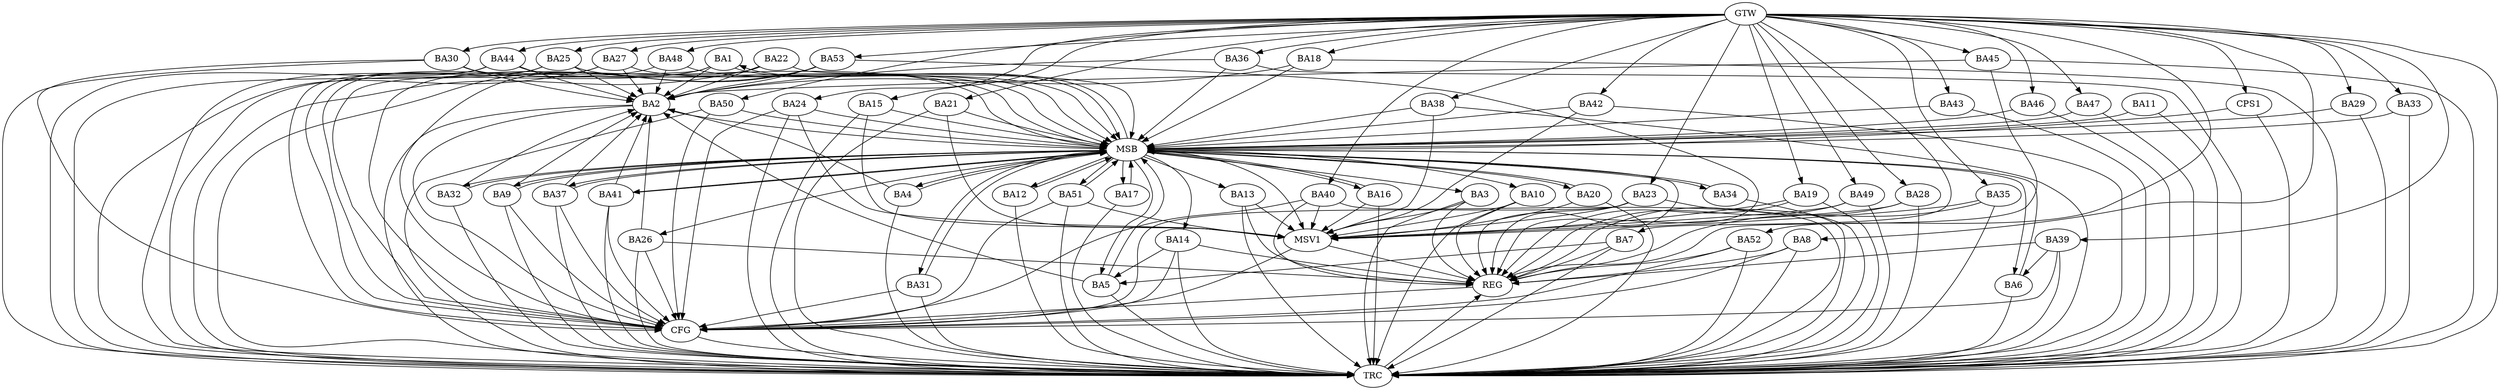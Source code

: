 strict digraph G {
  BA1 [ label="BA1" ];
  BA2 [ label="BA2" ];
  BA3 [ label="BA3" ];
  BA4 [ label="BA4" ];
  BA5 [ label="BA5" ];
  BA6 [ label="BA6" ];
  BA7 [ label="BA7" ];
  BA8 [ label="BA8" ];
  BA9 [ label="BA9" ];
  BA10 [ label="BA10" ];
  BA11 [ label="BA11" ];
  BA12 [ label="BA12" ];
  BA13 [ label="BA13" ];
  BA14 [ label="BA14" ];
  BA15 [ label="BA15" ];
  BA16 [ label="BA16" ];
  BA17 [ label="BA17" ];
  BA18 [ label="BA18" ];
  BA19 [ label="BA19" ];
  BA20 [ label="BA20" ];
  BA21 [ label="BA21" ];
  BA22 [ label="BA22" ];
  BA23 [ label="BA23" ];
  BA24 [ label="BA24" ];
  BA25 [ label="BA25" ];
  BA26 [ label="BA26" ];
  BA27 [ label="BA27" ];
  BA28 [ label="BA28" ];
  BA29 [ label="BA29" ];
  BA30 [ label="BA30" ];
  BA31 [ label="BA31" ];
  BA32 [ label="BA32" ];
  BA33 [ label="BA33" ];
  BA34 [ label="BA34" ];
  BA35 [ label="BA35" ];
  BA36 [ label="BA36" ];
  BA37 [ label="BA37" ];
  BA38 [ label="BA38" ];
  BA39 [ label="BA39" ];
  BA40 [ label="BA40" ];
  BA41 [ label="BA41" ];
  BA42 [ label="BA42" ];
  BA43 [ label="BA43" ];
  BA44 [ label="BA44" ];
  BA45 [ label="BA45" ];
  BA46 [ label="BA46" ];
  BA47 [ label="BA47" ];
  BA48 [ label="BA48" ];
  BA49 [ label="BA49" ];
  BA50 [ label="BA50" ];
  BA51 [ label="BA51" ];
  BA52 [ label="BA52" ];
  BA53 [ label="BA53" ];
  CPS1 [ label="CPS1" ];
  GTW [ label="GTW" ];
  REG [ label="REG" ];
  MSB [ label="MSB" ];
  CFG [ label="CFG" ];
  TRC [ label="TRC" ];
  MSV1 [ label="MSV1" ];
  BA7 -> BA5;
  BA14 -> BA5;
  BA39 -> BA6;
  GTW -> BA7;
  GTW -> BA8;
  GTW -> BA15;
  GTW -> BA18;
  GTW -> BA19;
  GTW -> BA21;
  GTW -> BA23;
  GTW -> BA24;
  GTW -> BA25;
  GTW -> BA27;
  GTW -> BA28;
  GTW -> BA29;
  GTW -> BA30;
  GTW -> BA33;
  GTW -> BA35;
  GTW -> BA36;
  GTW -> BA38;
  GTW -> BA39;
  GTW -> BA40;
  GTW -> BA42;
  GTW -> BA43;
  GTW -> BA44;
  GTW -> BA45;
  GTW -> BA46;
  GTW -> BA47;
  GTW -> BA48;
  GTW -> BA49;
  GTW -> BA50;
  GTW -> BA52;
  GTW -> BA53;
  GTW -> CPS1;
  BA3 -> REG;
  BA7 -> REG;
  BA8 -> REG;
  BA10 -> REG;
  BA13 -> REG;
  BA14 -> REG;
  BA19 -> REG;
  BA23 -> REG;
  BA26 -> REG;
  BA28 -> REG;
  BA35 -> REG;
  BA39 -> REG;
  BA40 -> REG;
  BA45 -> REG;
  BA49 -> REG;
  BA52 -> REG;
  BA53 -> REG;
  BA1 -> MSB;
  MSB -> REG;
  BA2 -> MSB;
  MSB -> BA1;
  BA4 -> MSB;
  BA5 -> MSB;
  BA6 -> MSB;
  MSB -> BA5;
  BA9 -> MSB;
  MSB -> BA3;
  BA11 -> MSB;
  BA12 -> MSB;
  BA15 -> MSB;
  MSB -> BA6;
  BA16 -> MSB;
  MSB -> BA12;
  BA17 -> MSB;
  MSB -> BA16;
  BA18 -> MSB;
  MSB -> BA14;
  BA20 -> MSB;
  BA21 -> MSB;
  MSB -> BA13;
  BA22 -> MSB;
  BA24 -> MSB;
  BA25 -> MSB;
  BA27 -> MSB;
  MSB -> BA26;
  BA29 -> MSB;
  MSB -> BA4;
  BA30 -> MSB;
  BA31 -> MSB;
  BA32 -> MSB;
  BA33 -> MSB;
  MSB -> BA10;
  BA34 -> MSB;
  BA36 -> MSB;
  BA37 -> MSB;
  BA38 -> MSB;
  MSB -> BA17;
  BA41 -> MSB;
  BA42 -> MSB;
  BA43 -> MSB;
  MSB -> BA41;
  BA44 -> MSB;
  BA46 -> MSB;
  BA47 -> MSB;
  BA48 -> MSB;
  BA50 -> MSB;
  BA51 -> MSB;
  MSB -> BA20;
  CPS1 -> MSB;
  MSB -> BA32;
  MSB -> BA34;
  MSB -> BA51;
  MSB -> BA9;
  MSB -> BA37;
  MSB -> BA31;
  BA40 -> CFG;
  BA31 -> CFG;
  BA26 -> CFG;
  BA24 -> CFG;
  BA22 -> CFG;
  BA39 -> CFG;
  BA25 -> CFG;
  BA27 -> CFG;
  BA53 -> CFG;
  BA9 -> CFG;
  BA30 -> CFG;
  BA50 -> CFG;
  BA44 -> CFG;
  BA1 -> CFG;
  BA37 -> CFG;
  BA14 -> CFG;
  BA52 -> CFG;
  BA51 -> CFG;
  BA8 -> CFG;
  BA41 -> CFG;
  BA2 -> CFG;
  BA23 -> CFG;
  REG -> CFG;
  BA1 -> TRC;
  BA2 -> TRC;
  BA3 -> TRC;
  BA4 -> TRC;
  BA5 -> TRC;
  BA6 -> TRC;
  BA7 -> TRC;
  BA8 -> TRC;
  BA9 -> TRC;
  BA10 -> TRC;
  BA11 -> TRC;
  BA12 -> TRC;
  BA13 -> TRC;
  BA14 -> TRC;
  BA15 -> TRC;
  BA16 -> TRC;
  BA17 -> TRC;
  BA18 -> TRC;
  BA19 -> TRC;
  BA20 -> TRC;
  BA21 -> TRC;
  BA22 -> TRC;
  BA23 -> TRC;
  BA24 -> TRC;
  BA25 -> TRC;
  BA26 -> TRC;
  BA27 -> TRC;
  BA28 -> TRC;
  BA29 -> TRC;
  BA30 -> TRC;
  BA31 -> TRC;
  BA32 -> TRC;
  BA33 -> TRC;
  BA34 -> TRC;
  BA35 -> TRC;
  BA36 -> TRC;
  BA37 -> TRC;
  BA38 -> TRC;
  BA39 -> TRC;
  BA40 -> TRC;
  BA41 -> TRC;
  BA42 -> TRC;
  BA43 -> TRC;
  BA44 -> TRC;
  BA45 -> TRC;
  BA46 -> TRC;
  BA47 -> TRC;
  BA48 -> TRC;
  BA49 -> TRC;
  BA50 -> TRC;
  BA51 -> TRC;
  BA52 -> TRC;
  BA53 -> TRC;
  CPS1 -> TRC;
  GTW -> TRC;
  CFG -> TRC;
  TRC -> REG;
  BA37 -> BA2;
  BA26 -> BA2;
  BA5 -> BA2;
  BA41 -> BA2;
  BA1 -> BA2;
  BA27 -> BA2;
  BA44 -> BA2;
  BA18 -> BA2;
  BA9 -> BA2;
  BA53 -> BA2;
  BA25 -> BA2;
  BA45 -> BA2;
  BA22 -> BA2;
  BA30 -> BA2;
  BA4 -> BA2;
  BA36 -> BA2;
  BA48 -> BA2;
  BA32 -> BA2;
  BA3 -> MSV1;
  BA13 -> MSV1;
  BA35 -> MSV1;
  BA49 -> MSV1;
  MSB -> MSV1;
  BA51 -> MSV1;
  BA20 -> MSV1;
  BA40 -> MSV1;
  BA10 -> MSV1;
  BA23 -> MSV1;
  BA24 -> MSV1;
  BA21 -> MSV1;
  BA16 -> MSV1;
  BA42 -> MSV1;
  BA19 -> MSV1;
  BA15 -> MSV1;
  BA38 -> MSV1;
  BA28 -> MSV1;
  MSV1 -> REG;
  MSV1 -> CFG;
}
